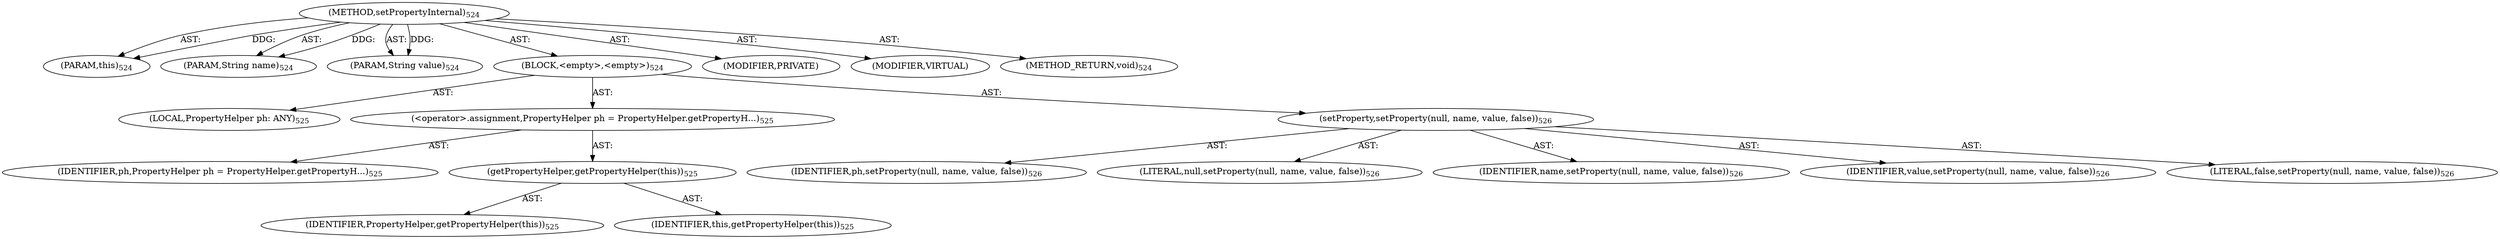 digraph "setPropertyInternal" {  
"111669149719" [label = <(METHOD,setPropertyInternal)<SUB>524</SUB>> ]
"115964117008" [label = <(PARAM,this)<SUB>524</SUB>> ]
"115964117090" [label = <(PARAM,String name)<SUB>524</SUB>> ]
"115964117091" [label = <(PARAM,String value)<SUB>524</SUB>> ]
"25769803803" [label = <(BLOCK,&lt;empty&gt;,&lt;empty&gt;)<SUB>524</SUB>> ]
"94489280518" [label = <(LOCAL,PropertyHelper ph: ANY)<SUB>525</SUB>> ]
"30064771195" [label = <(&lt;operator&gt;.assignment,PropertyHelper ph = PropertyHelper.getPropertyH...)<SUB>525</SUB>> ]
"68719476924" [label = <(IDENTIFIER,ph,PropertyHelper ph = PropertyHelper.getPropertyH...)<SUB>525</SUB>> ]
"30064771196" [label = <(getPropertyHelper,getPropertyHelper(this))<SUB>525</SUB>> ]
"68719476925" [label = <(IDENTIFIER,PropertyHelper,getPropertyHelper(this))<SUB>525</SUB>> ]
"68719476757" [label = <(IDENTIFIER,this,getPropertyHelper(this))<SUB>525</SUB>> ]
"30064771197" [label = <(setProperty,setProperty(null, name, value, false))<SUB>526</SUB>> ]
"68719476926" [label = <(IDENTIFIER,ph,setProperty(null, name, value, false))<SUB>526</SUB>> ]
"90194313229" [label = <(LITERAL,null,setProperty(null, name, value, false))<SUB>526</SUB>> ]
"68719476927" [label = <(IDENTIFIER,name,setProperty(null, name, value, false))<SUB>526</SUB>> ]
"68719476928" [label = <(IDENTIFIER,value,setProperty(null, name, value, false))<SUB>526</SUB>> ]
"90194313230" [label = <(LITERAL,false,setProperty(null, name, value, false))<SUB>526</SUB>> ]
"133143986269" [label = <(MODIFIER,PRIVATE)> ]
"133143986270" [label = <(MODIFIER,VIRTUAL)> ]
"128849018903" [label = <(METHOD_RETURN,void)<SUB>524</SUB>> ]
  "111669149719" -> "115964117008"  [ label = "AST: "] 
  "111669149719" -> "115964117090"  [ label = "AST: "] 
  "111669149719" -> "115964117091"  [ label = "AST: "] 
  "111669149719" -> "25769803803"  [ label = "AST: "] 
  "111669149719" -> "133143986269"  [ label = "AST: "] 
  "111669149719" -> "133143986270"  [ label = "AST: "] 
  "111669149719" -> "128849018903"  [ label = "AST: "] 
  "25769803803" -> "94489280518"  [ label = "AST: "] 
  "25769803803" -> "30064771195"  [ label = "AST: "] 
  "25769803803" -> "30064771197"  [ label = "AST: "] 
  "30064771195" -> "68719476924"  [ label = "AST: "] 
  "30064771195" -> "30064771196"  [ label = "AST: "] 
  "30064771196" -> "68719476925"  [ label = "AST: "] 
  "30064771196" -> "68719476757"  [ label = "AST: "] 
  "30064771197" -> "68719476926"  [ label = "AST: "] 
  "30064771197" -> "90194313229"  [ label = "AST: "] 
  "30064771197" -> "68719476927"  [ label = "AST: "] 
  "30064771197" -> "68719476928"  [ label = "AST: "] 
  "30064771197" -> "90194313230"  [ label = "AST: "] 
  "111669149719" -> "115964117008"  [ label = "DDG: "] 
  "111669149719" -> "115964117090"  [ label = "DDG: "] 
  "111669149719" -> "115964117091"  [ label = "DDG: "] 
}
